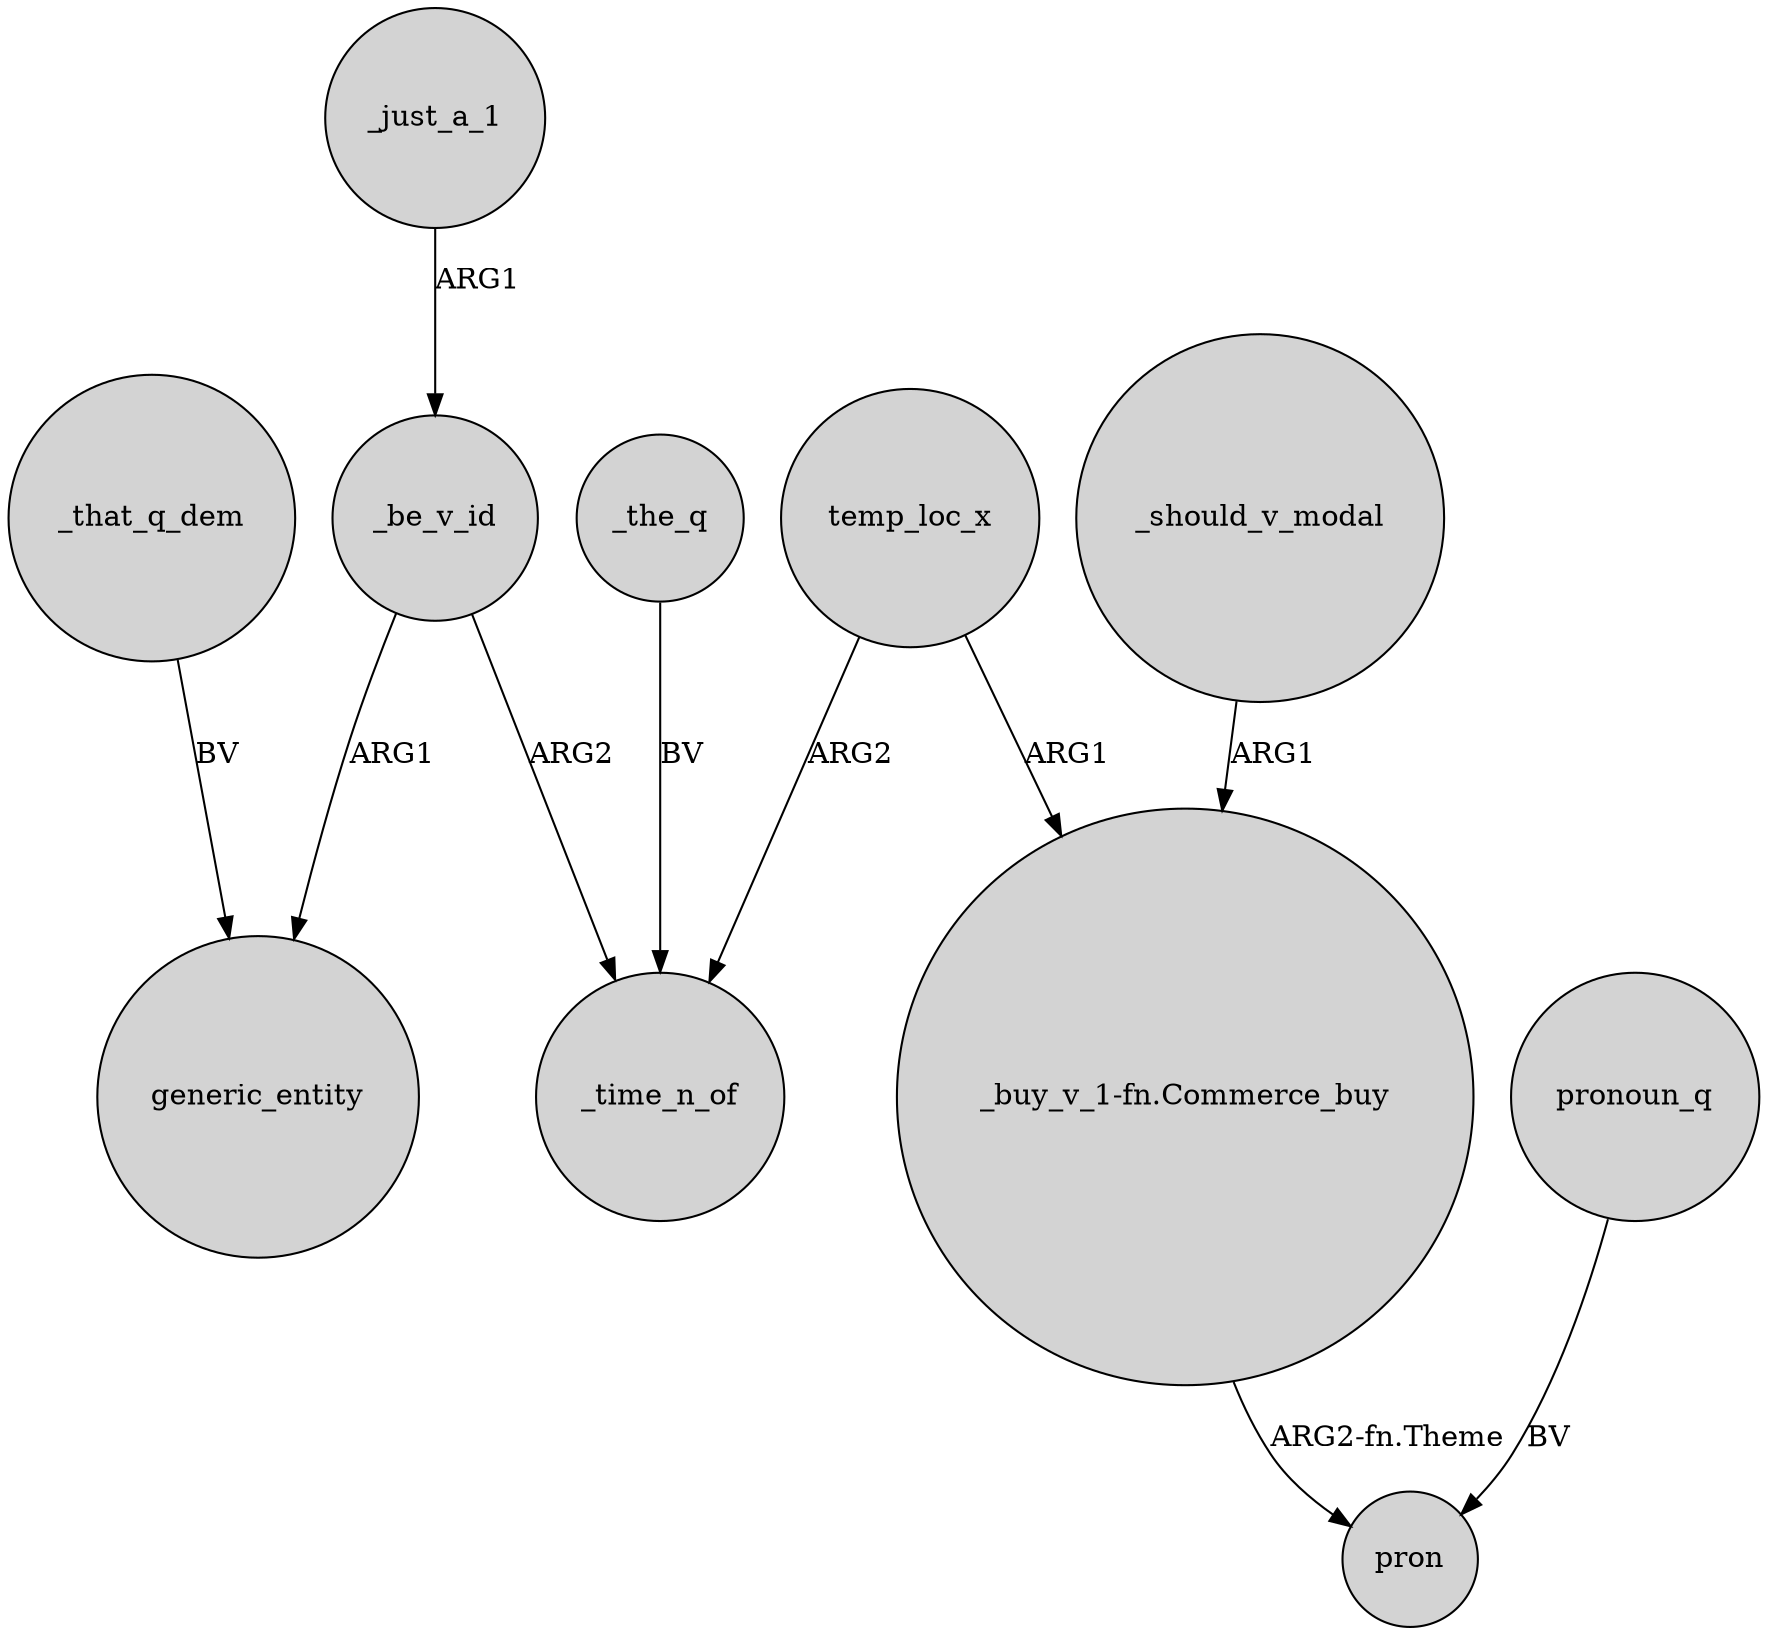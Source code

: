 digraph {
	node [shape=circle style=filled]
	_the_q -> _time_n_of [label=BV]
	_just_a_1 -> _be_v_id [label=ARG1]
	temp_loc_x -> "_buy_v_1-fn.Commerce_buy" [label=ARG1]
	temp_loc_x -> _time_n_of [label=ARG2]
	_be_v_id -> generic_entity [label=ARG1]
	pronoun_q -> pron [label=BV]
	_should_v_modal -> "_buy_v_1-fn.Commerce_buy" [label=ARG1]
	_that_q_dem -> generic_entity [label=BV]
	"_buy_v_1-fn.Commerce_buy" -> pron [label="ARG2-fn.Theme"]
	_be_v_id -> _time_n_of [label=ARG2]
}
